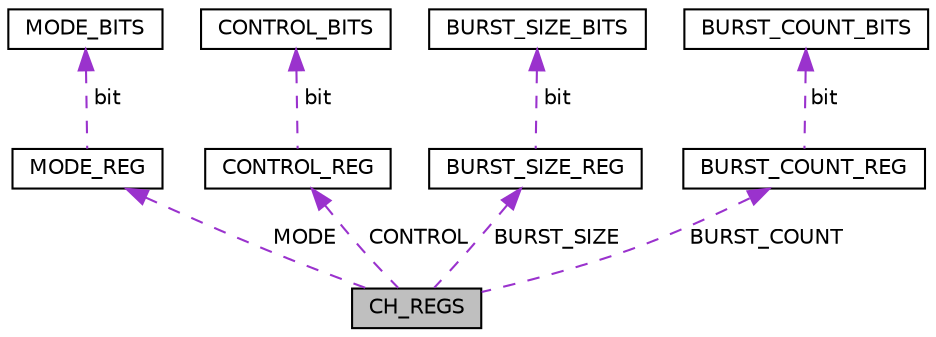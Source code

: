 digraph "CH_REGS"
{
  edge [fontname="Helvetica",fontsize="10",labelfontname="Helvetica",labelfontsize="10"];
  node [fontname="Helvetica",fontsize="10",shape=record];
  Node1 [label="CH_REGS",height=0.2,width=0.4,color="black", fillcolor="grey75", style="filled", fontcolor="black"];
  Node2 -> Node1 [dir="back",color="darkorchid3",fontsize="10",style="dashed",label=" MODE" ,fontname="Helvetica"];
  Node2 [label="MODE_REG",height=0.2,width=0.4,color="black", fillcolor="white", style="filled",URL="$union_m_o_d_e___r_e_g.html"];
  Node3 -> Node2 [dir="back",color="darkorchid3",fontsize="10",style="dashed",label=" bit" ,fontname="Helvetica"];
  Node3 [label="MODE_BITS",height=0.2,width=0.4,color="black", fillcolor="white", style="filled",URL="$struct_m_o_d_e___b_i_t_s.html"];
  Node4 -> Node1 [dir="back",color="darkorchid3",fontsize="10",style="dashed",label=" CONTROL" ,fontname="Helvetica"];
  Node4 [label="CONTROL_REG",height=0.2,width=0.4,color="black", fillcolor="white", style="filled",URL="$union_c_o_n_t_r_o_l___r_e_g.html"];
  Node5 -> Node4 [dir="back",color="darkorchid3",fontsize="10",style="dashed",label=" bit" ,fontname="Helvetica"];
  Node5 [label="CONTROL_BITS",height=0.2,width=0.4,color="black", fillcolor="white", style="filled",URL="$struct_c_o_n_t_r_o_l___b_i_t_s.html"];
  Node6 -> Node1 [dir="back",color="darkorchid3",fontsize="10",style="dashed",label=" BURST_SIZE" ,fontname="Helvetica"];
  Node6 [label="BURST_SIZE_REG",height=0.2,width=0.4,color="black", fillcolor="white", style="filled",URL="$union_b_u_r_s_t___s_i_z_e___r_e_g.html"];
  Node7 -> Node6 [dir="back",color="darkorchid3",fontsize="10",style="dashed",label=" bit" ,fontname="Helvetica"];
  Node7 [label="BURST_SIZE_BITS",height=0.2,width=0.4,color="black", fillcolor="white", style="filled",URL="$struct_b_u_r_s_t___s_i_z_e___b_i_t_s.html"];
  Node8 -> Node1 [dir="back",color="darkorchid3",fontsize="10",style="dashed",label=" BURST_COUNT" ,fontname="Helvetica"];
  Node8 [label="BURST_COUNT_REG",height=0.2,width=0.4,color="black", fillcolor="white", style="filled",URL="$union_b_u_r_s_t___c_o_u_n_t___r_e_g.html"];
  Node9 -> Node8 [dir="back",color="darkorchid3",fontsize="10",style="dashed",label=" bit" ,fontname="Helvetica"];
  Node9 [label="BURST_COUNT_BITS",height=0.2,width=0.4,color="black", fillcolor="white", style="filled",URL="$struct_b_u_r_s_t___c_o_u_n_t___b_i_t_s.html"];
}

